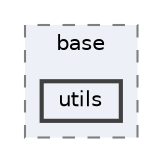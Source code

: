 digraph "repository/wom-core/src/main/java/com/sterlite/cal/wom/core/base/utils"
{
 // LATEX_PDF_SIZE
  bgcolor="transparent";
  edge [fontname=Helvetica,fontsize=10,labelfontname=Helvetica,labelfontsize=10];
  node [fontname=Helvetica,fontsize=10,shape=box,height=0.2,width=0.4];
  compound=true
  subgraph clusterdir_fcd8a5d60926a1fa5aec5dacf2987a6f {
    graph [ bgcolor="#edf0f7", pencolor="grey50", label="base", fontname=Helvetica,fontsize=10 style="filled,dashed", URL="dir_fcd8a5d60926a1fa5aec5dacf2987a6f.html",tooltip=""]
  dir_ddb66cc31434adbc0a40ca907477eed1 [label="utils", fillcolor="#edf0f7", color="grey25", style="filled,bold", URL="dir_ddb66cc31434adbc0a40ca907477eed1.html",tooltip=""];
  }
}
